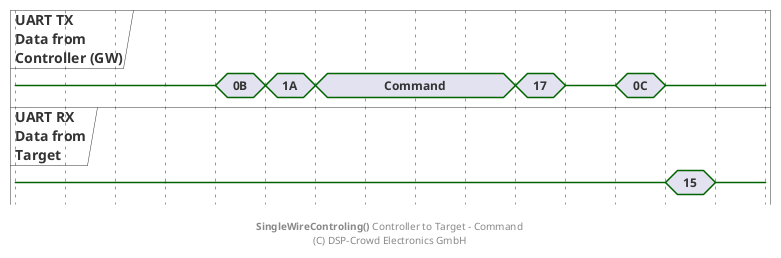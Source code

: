 
@startuml

hide time-axis

concise "UART TX\nData from\nController (GW)" as ctrl
concise "UART RX\nData from\nTarget" as tar

@0
ctrl is {-}
tar is {-}

@+60
ctrl is {-}
tar is {-}

@+20
ctrl is "0B"

@+20
ctrl is "1A"

@+20
ctrl is "Command"

@+80
ctrl is "17"

@+20
ctrl is {-}

@+20
ctrl is "0C"

@+20
ctrl is {-}
tar is "15"

@+20
tar is {-}

footer **SingleWireControling()** Controller to Target - Command\n(C) DSP-Crowd Electronics GmbH

@enduml

